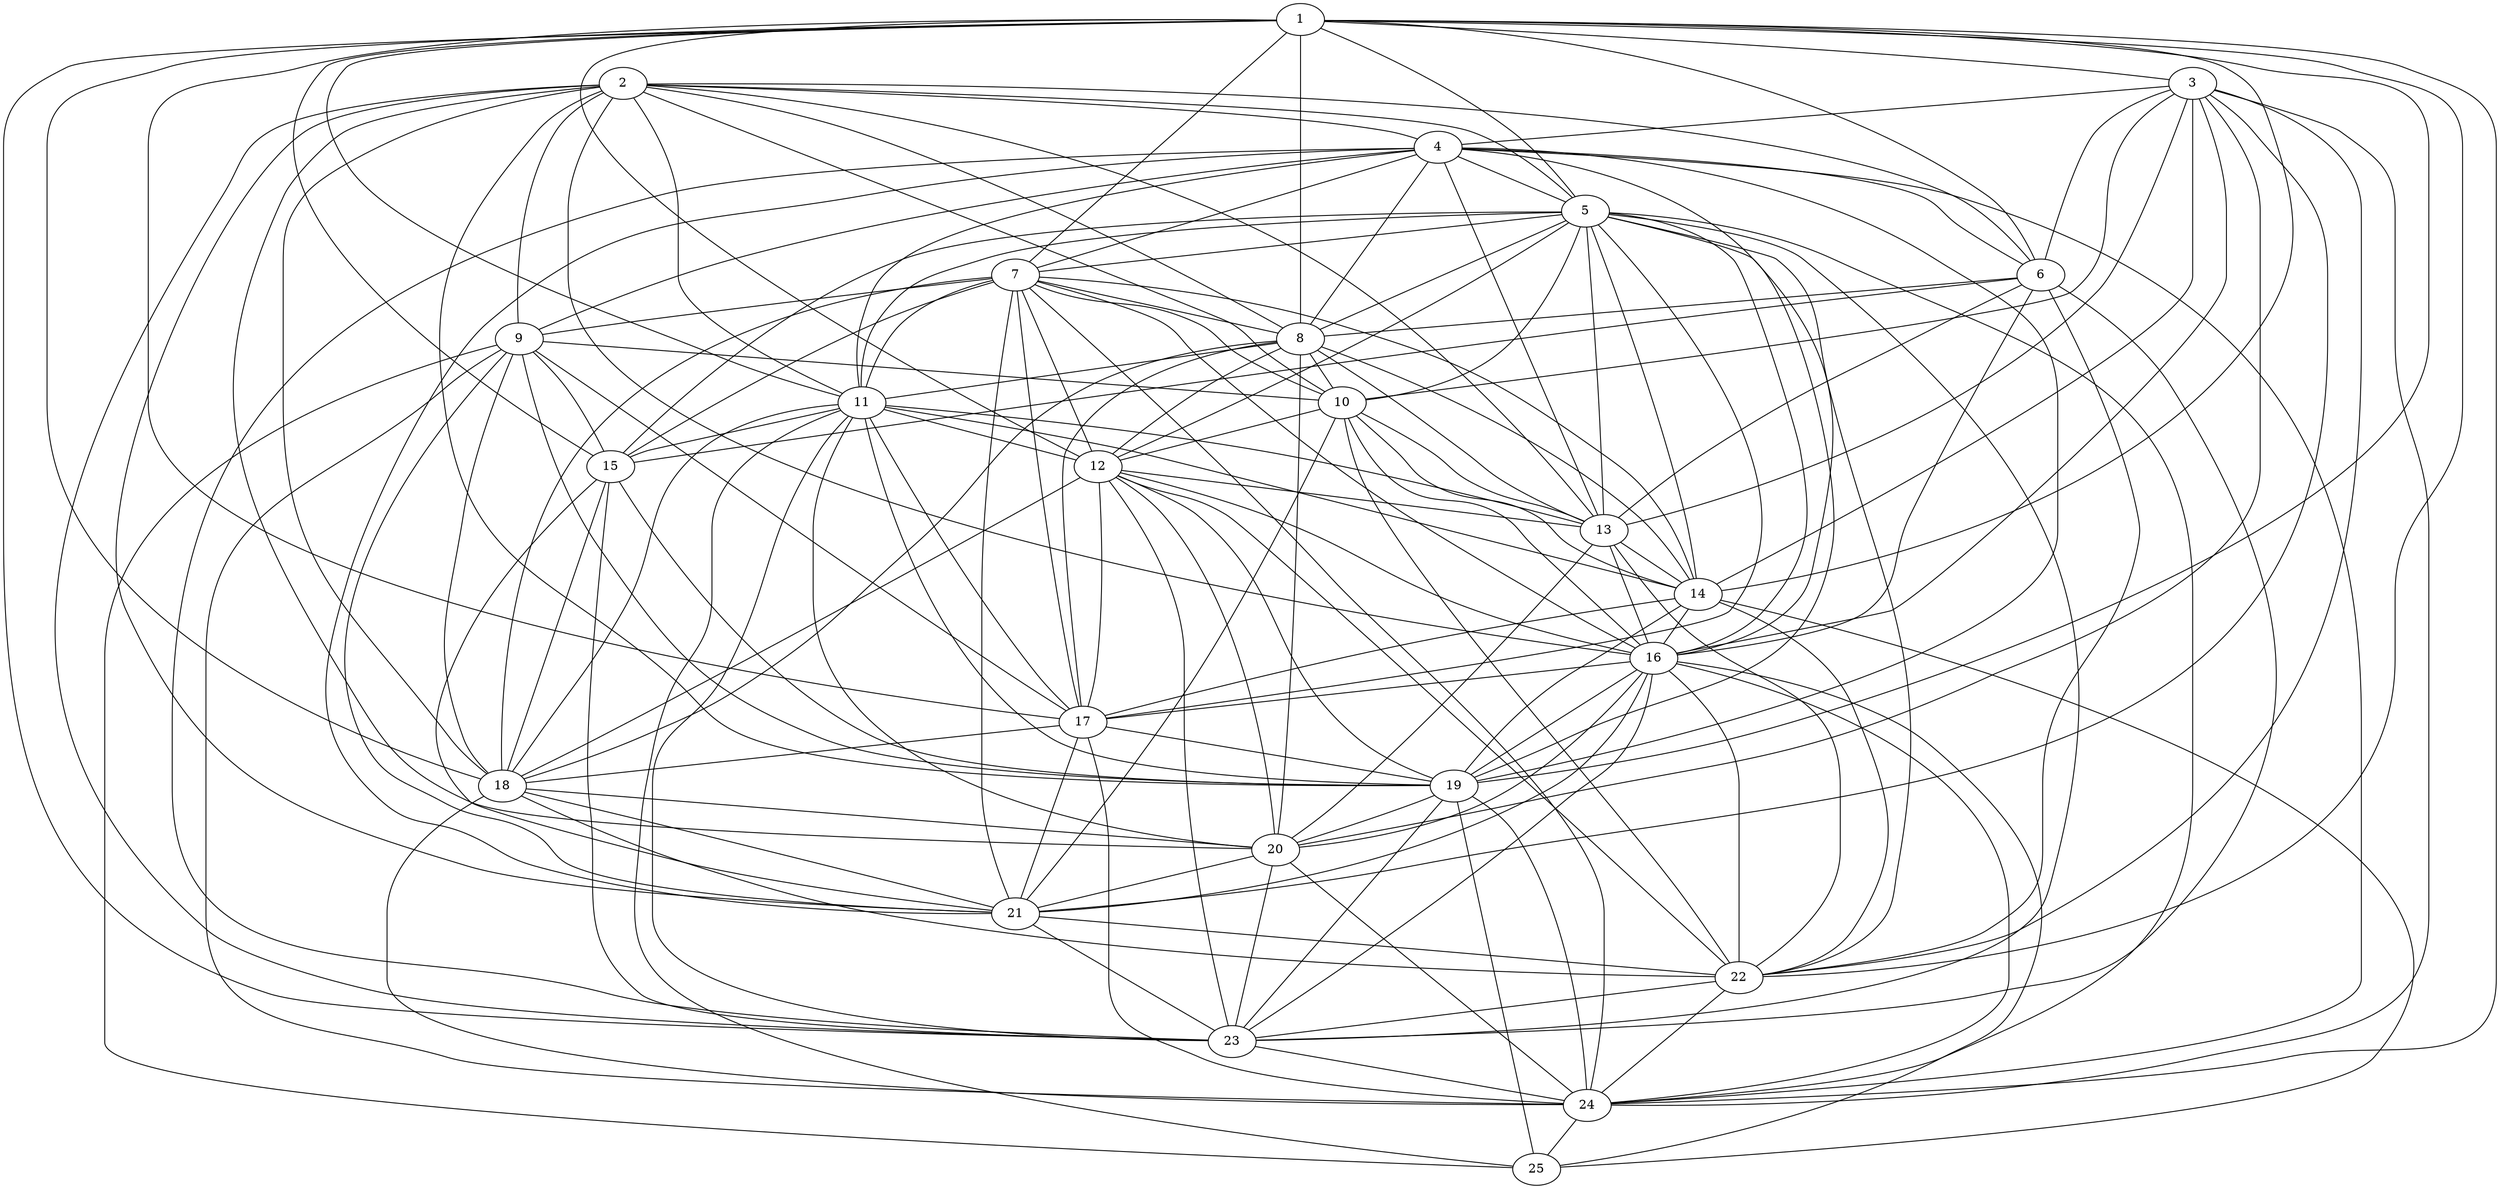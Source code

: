  strict graph {  
 node [shape= ellipse];
1	2	3	4	5	6	7	8	9	10	11	12	13	14	15	16	17	18	19	20	21	22	23	24	25	;
1--17;
1--19;
1--24;
1--23;
1--22;
1--18;
1--15;
1--14;
1--12;
1--11;
1--8;
1--7;
1--6;
1--5;
1--3;
1--24;
1--23;
1--22;
1--18;
1--15;
1--14;
1--12;
1--11;
1--8;
1--7;
1--6;
1--5;
1--3;
2--5;
2--13;
2--9;
2--23;
2--21;
2--20;
2--19;
2--18;
2--16;
2--11;
2--10;
2--9;
2--8;
2--6;
2--4;
2--23;
2--21;
2--20;
2--19;
2--18;
2--16;
2--11;
2--10;
2--9;
2--8;
2--6;
2--4;
3--20;
3--13;
3--22;
3--10;
3--24;
3--21;
3--20;
3--16;
3--14;
3--10;
3--6;
3--4;
3--24;
3--21;
3--20;
3--16;
3--14;
3--10;
3--6;
3--4;
3--1;
3--1;
4--6;
4--24;
4--23;
4--21;
4--19;
4--16;
4--13;
4--11;
4--9;
4--8;
4--7;
4--6;
4--5;
4--24;
4--23;
4--21;
4--19;
4--16;
4--13;
4--11;
4--9;
4--8;
4--7;
4--6;
4--5;
4--3;
4--2;
4--3;
4--2;
5--2;
5--22;
5--24;
5--23;
5--22;
5--19;
5--17;
5--16;
5--15;
5--14;
5--13;
5--12;
5--11;
5--10;
5--8;
5--7;
5--24;
5--23;
5--22;
5--19;
5--17;
5--16;
5--15;
5--14;
5--13;
5--12;
5--11;
5--10;
5--8;
5--7;
5--4;
5--1;
5--4;
5--1;
6--16;
6--4;
6--23;
6--22;
6--15;
6--13;
6--8;
6--23;
6--22;
6--15;
6--13;
6--8;
6--4;
6--3;
6--2;
6--1;
6--4;
6--3;
6--2;
6--1;
7--24;
7--21;
7--18;
7--17;
7--16;
7--15;
7--14;
7--12;
7--11;
7--10;
7--9;
7--8;
7--24;
7--21;
7--18;
7--17;
7--16;
7--15;
7--14;
7--12;
7--11;
7--10;
7--9;
7--8;
7--5;
7--4;
7--1;
7--5;
7--4;
7--1;
8--20;
8--18;
8--17;
8--14;
8--13;
8--12;
8--11;
8--10;
8--20;
8--18;
8--17;
8--14;
8--13;
8--12;
8--11;
8--10;
8--7;
8--6;
8--5;
8--4;
8--2;
8--1;
8--7;
8--6;
8--5;
8--4;
8--2;
8--1;
9--17;
9--2;
9--25;
9--24;
9--21;
9--19;
9--18;
9--15;
9--10;
9--25;
9--24;
9--21;
9--19;
9--18;
9--15;
9--10;
9--7;
9--4;
9--2;
9--7;
9--4;
9--2;
10--22;
10--21;
10--3;
10--21;
10--16;
10--14;
10--13;
10--12;
10--21;
10--16;
10--14;
10--13;
10--12;
10--9;
10--8;
10--7;
10--5;
10--3;
10--2;
10--9;
10--8;
10--7;
10--5;
10--3;
10--2;
11--18;
11--25;
11--23;
11--20;
11--19;
11--17;
11--15;
11--14;
11--13;
11--12;
11--25;
11--23;
11--20;
11--19;
11--17;
11--15;
11--14;
11--13;
11--12;
11--8;
11--7;
11--5;
11--4;
11--2;
11--1;
11--8;
11--7;
11--5;
11--4;
11--2;
11--1;
12--16;
12--23;
12--22;
12--20;
12--19;
12--18;
12--17;
12--13;
12--23;
12--22;
12--20;
12--19;
12--18;
12--17;
12--13;
12--11;
12--10;
12--8;
12--7;
12--5;
12--1;
12--11;
12--10;
12--8;
12--7;
12--5;
12--1;
13--16;
13--3;
13--2;
13--22;
13--20;
13--14;
13--22;
13--20;
13--14;
13--12;
13--11;
13--10;
13--8;
13--6;
13--5;
13--4;
13--12;
13--11;
13--10;
13--8;
13--6;
13--5;
13--4;
14--19;
14--25;
14--22;
14--17;
14--16;
14--25;
14--22;
14--17;
14--16;
14--13;
14--11;
14--10;
14--8;
14--7;
14--5;
14--3;
14--1;
14--13;
14--11;
14--10;
14--8;
14--7;
14--5;
14--3;
14--1;
15--21;
15--23;
15--21;
15--19;
15--18;
15--23;
15--21;
15--19;
15--18;
15--11;
15--9;
15--7;
15--6;
15--5;
15--1;
15--11;
15--9;
15--7;
15--6;
15--5;
15--1;
16--13;
16--23;
16--6;
16--12;
16--19;
16--25;
16--24;
16--22;
16--21;
16--20;
16--19;
16--17;
16--25;
16--24;
16--22;
16--21;
16--20;
16--19;
16--17;
16--14;
16--10;
16--7;
16--5;
16--4;
16--3;
16--2;
16--14;
16--10;
16--7;
16--5;
16--4;
16--3;
16--2;
17--1;
17--9;
17--24;
17--21;
17--19;
17--18;
17--24;
17--21;
17--19;
17--18;
17--16;
17--14;
17--12;
17--11;
17--8;
17--7;
17--5;
17--16;
17--14;
17--12;
17--11;
17--8;
17--7;
17--5;
18--22;
18--21;
18--11;
18--24;
18--21;
18--20;
18--24;
18--21;
18--20;
18--17;
18--15;
18--12;
18--9;
18--8;
18--7;
18--2;
18--1;
18--17;
18--15;
18--12;
18--9;
18--8;
18--7;
18--2;
18--1;
19--14;
19--20;
19--1;
19--16;
19--25;
19--24;
19--23;
19--25;
19--24;
19--23;
19--17;
19--16;
19--15;
19--12;
19--11;
19--9;
19--5;
19--4;
19--2;
19--17;
19--16;
19--15;
19--12;
19--11;
19--9;
19--5;
19--4;
19--2;
20--3;
20--19;
20--24;
20--23;
20--21;
20--24;
20--23;
20--21;
20--18;
20--16;
20--13;
20--12;
20--11;
20--8;
20--3;
20--2;
20--18;
20--16;
20--13;
20--12;
20--11;
20--8;
20--3;
20--2;
21--10;
21--15;
21--18;
21--23;
21--22;
21--23;
21--22;
21--20;
21--18;
21--17;
21--16;
21--15;
21--10;
21--9;
21--7;
21--4;
21--3;
21--2;
21--20;
21--18;
21--17;
21--16;
21--15;
21--10;
21--9;
21--7;
21--4;
21--3;
21--2;
22--10;
22--3;
22--18;
22--5;
22--24;
22--23;
22--24;
22--23;
22--21;
22--16;
22--14;
22--13;
22--12;
22--6;
22--5;
22--1;
22--21;
22--16;
22--14;
22--13;
22--12;
22--6;
22--5;
22--1;
23--16;
23--24;
23--24;
23--22;
23--21;
23--20;
23--19;
23--15;
23--12;
23--11;
23--6;
23--5;
23--4;
23--2;
23--1;
23--22;
23--21;
23--20;
23--19;
23--15;
23--12;
23--11;
23--6;
23--5;
23--4;
23--2;
23--1;
24--25;
24--25;
24--23;
24--22;
24--20;
24--19;
24--18;
24--17;
24--16;
24--9;
24--7;
24--5;
24--4;
24--3;
24--1;
24--23;
24--22;
24--20;
24--19;
24--18;
24--17;
24--16;
24--9;
24--7;
24--5;
24--4;
24--3;
24--1;
25--24;
25--19;
25--16;
25--14;
25--11;
25--9;
25--24;
25--19;
25--16;
25--14;
25--11;
25--9;
}
